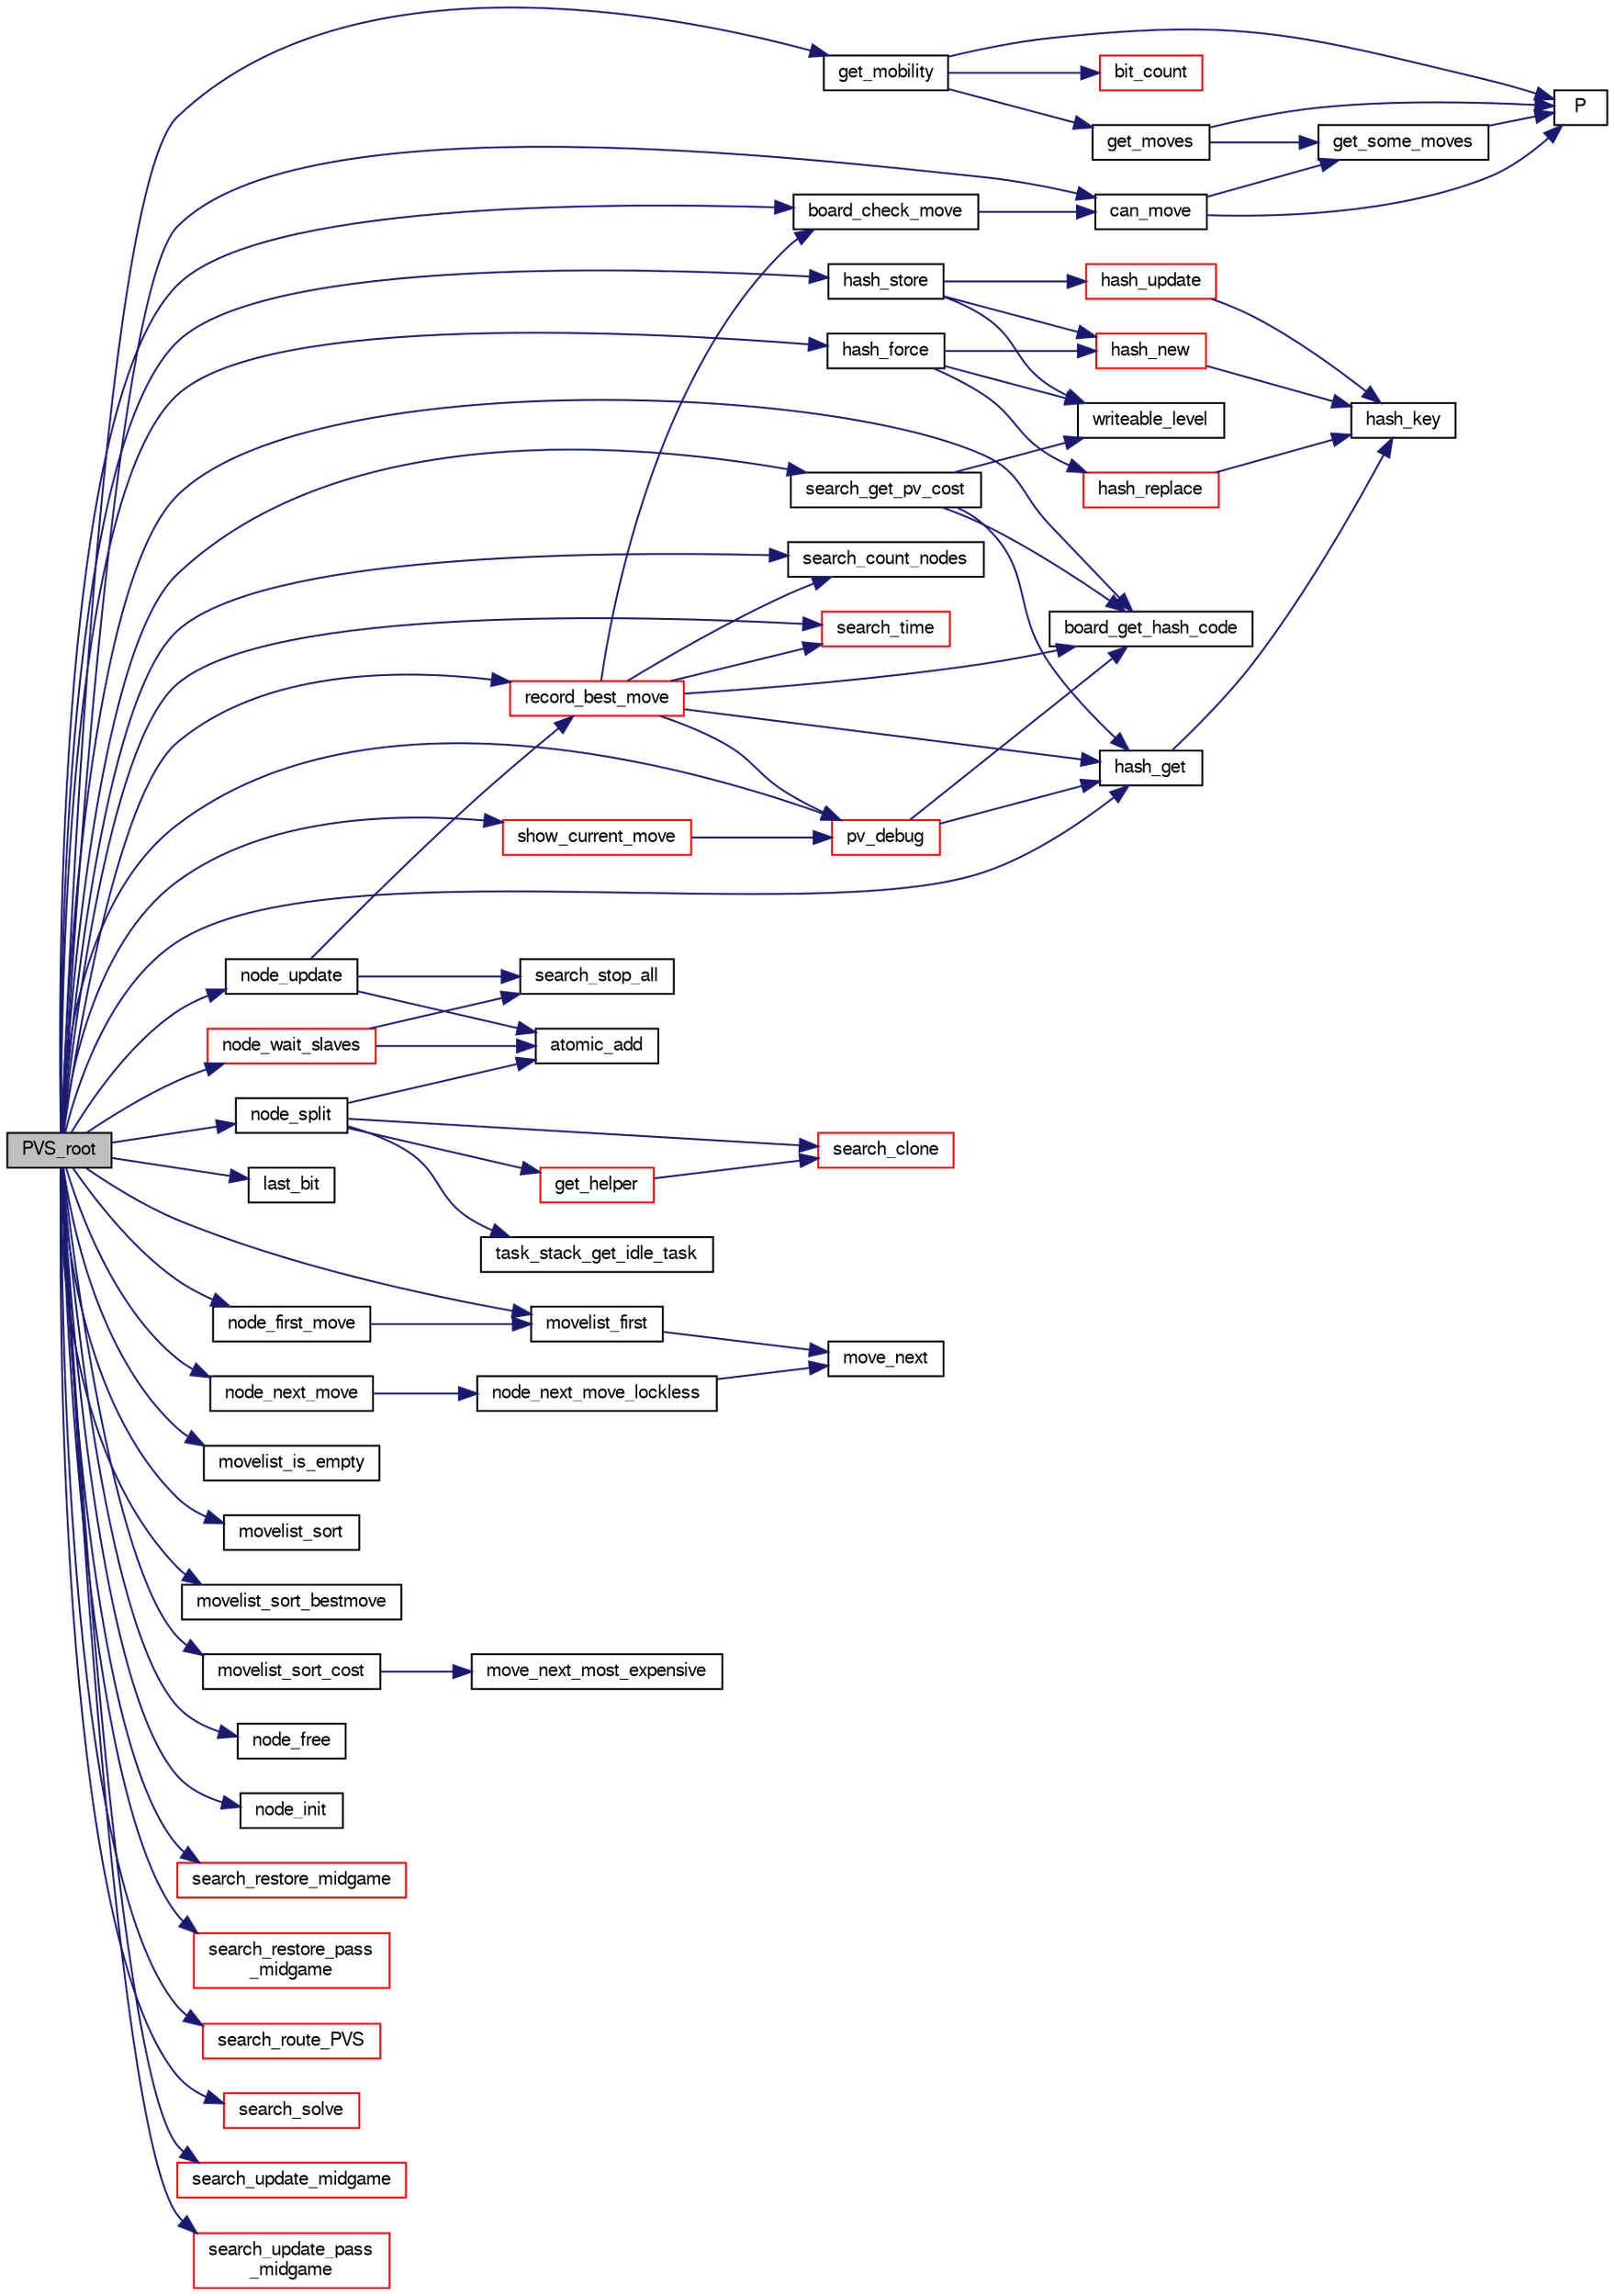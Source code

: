 digraph "PVS_root"
{
 // LATEX_PDF_SIZE
  bgcolor="transparent";
  edge [fontname="FreeSans",fontsize="10",labelfontname="FreeSans",labelfontsize="10"];
  node [fontname="FreeSans",fontsize="10",shape=record];
  rankdir="LR";
  Node1 [label="PVS_root",height=0.2,width=0.4,color="black", fillcolor="grey75", style="filled", fontcolor="black",tooltip="Principal Variation Search algorithm at the root of the tree."];
  Node1 -> Node2 [color="midnightblue",fontsize="10",style="solid",fontname="FreeSans"];
  Node2 [label="board_check_move",height=0.2,width=0.4,color="black",URL="$board_8c.html#a0461002c2a4fd95a361b6e1ee8637a65",tooltip="Check if a move is legal."];
  Node2 -> Node3 [color="midnightblue",fontsize="10",style="solid",fontname="FreeSans"];
  Node3 [label="can_move",height=0.2,width=0.4,color="black",URL="$board_8c.html#ae1a532d6eaa0e55357d0f4b9cd659b88",tooltip="Check if a player can move."];
  Node3 -> Node4 [color="midnightblue",fontsize="10",style="solid",fontname="FreeSans"];
  Node4 [label="get_some_moves",height=0.2,width=0.4,color="black",URL="$board_8c.html#a5db071e3e4d26a0b7d6425bb6333dd7f",tooltip="Get a part of the moves."];
  Node4 -> Node5 [color="midnightblue",fontsize="10",style="solid",fontname="FreeSans"];
  Node5 [label="P",height=0.2,width=0.4,color="black",URL="$generate__flip_8c.html#a11481f01e169aee1117c83a352c22222",tooltip=" "];
  Node3 -> Node5 [color="midnightblue",fontsize="10",style="solid",fontname="FreeSans"];
  Node1 -> Node6 [color="midnightblue",fontsize="10",style="solid",fontname="FreeSans"];
  Node6 [label="board_get_hash_code",height=0.2,width=0.4,color="black",URL="$board_8c.html#a0e6cff6e714bcb714e2b9b2d7b9fbec6",tooltip="Compute a hash code."];
  Node1 -> Node3 [color="midnightblue",fontsize="10",style="solid",fontname="FreeSans"];
  Node1 -> Node7 [color="midnightblue",fontsize="10",style="solid",fontname="FreeSans"];
  Node7 [label="get_mobility",height=0.2,width=0.4,color="black",URL="$board_8c.html#a7509639c4e49c56fe83b3d978580ed42",tooltip="Count legal moves."];
  Node7 -> Node8 [color="midnightblue",fontsize="10",style="solid",fontname="FreeSans"];
  Node8 [label="bit_count",height=0.2,width=0.4,color="red",URL="$bit_8c.html#a830fec0a90989da1f1900ff609b92167",tooltip="Count the number of bits set to one in an unsigned long long."];
  Node7 -> Node10 [color="midnightblue",fontsize="10",style="solid",fontname="FreeSans"];
  Node10 [label="get_moves",height=0.2,width=0.4,color="black",URL="$board_8c.html#a7610dc936a6aea22b3c5e162f722a7a1",tooltip="Get legal moves."];
  Node10 -> Node4 [color="midnightblue",fontsize="10",style="solid",fontname="FreeSans"];
  Node10 -> Node5 [color="midnightblue",fontsize="10",style="solid",fontname="FreeSans"];
  Node7 -> Node5 [color="midnightblue",fontsize="10",style="solid",fontname="FreeSans"];
  Node1 -> Node11 [color="midnightblue",fontsize="10",style="solid",fontname="FreeSans"];
  Node11 [label="hash_force",height=0.2,width=0.4,color="black",URL="$hash-lock-free_8c.html#afc49ea21f519e15381b02aabff9884f2",tooltip="Store an hashtable item."];
  Node11 -> Node12 [color="midnightblue",fontsize="10",style="solid",fontname="FreeSans"];
  Node12 [label="hash_new",height=0.2,width=0.4,color="red",URL="$hash-lock-free_8c.html#ad5221370b52335bbd99bc7032f212481",tooltip="Initialize a new hash table item."];
  Node12 -> Node14 [color="midnightblue",fontsize="10",style="solid",fontname="FreeSans"];
  Node14 [label="hash_key",height=0.2,width=0.4,color="black",URL="$hash-lock-free_8c.html#aeafd0b4e6665b357afcff5dd30723c15",tooltip="Transform hash data into a 64 bits key."];
  Node11 -> Node15 [color="midnightblue",fontsize="10",style="solid",fontname="FreeSans"];
  Node15 [label="hash_replace",height=0.2,width=0.4,color="red",URL="$hash-lock-free_8c.html#a0ac17ad576aeba6c72abda7497c9462b",tooltip="replace the hash entry."];
  Node15 -> Node14 [color="midnightblue",fontsize="10",style="solid",fontname="FreeSans"];
  Node11 -> Node16 [color="midnightblue",fontsize="10",style="solid",fontname="FreeSans"];
  Node16 [label="writeable_level",height=0.2,width=0.4,color="black",URL="$hash-lock-free_8c.html#aa41c220979591f6be05f9c30fae53261",tooltip="make a level from date, cost, depth & selectivity."];
  Node1 -> Node17 [color="midnightblue",fontsize="10",style="solid",fontname="FreeSans"];
  Node17 [label="hash_get",height=0.2,width=0.4,color="black",URL="$hash-lock-free_8c.html#a6f54ce833279fec9ac110dcce45565ad",tooltip="Find an hash table entry according to the evaluated board hash codes."];
  Node17 -> Node14 [color="midnightblue",fontsize="10",style="solid",fontname="FreeSans"];
  Node1 -> Node18 [color="midnightblue",fontsize="10",style="solid",fontname="FreeSans"];
  Node18 [label="hash_store",height=0.2,width=0.4,color="black",URL="$hash-lock-free_8c.html#ae70e5c17e3d2cf7fb49e085be7092843",tooltip="Store an hashtable item."];
  Node18 -> Node12 [color="midnightblue",fontsize="10",style="solid",fontname="FreeSans"];
  Node18 -> Node19 [color="midnightblue",fontsize="10",style="solid",fontname="FreeSans"];
  Node19 [label="hash_update",height=0.2,width=0.4,color="red",URL="$hash-lock-free_8c.html#a8cd45c12c1c253e7c40e12dd2b3a310c",tooltip="update the hash entry"];
  Node19 -> Node14 [color="midnightblue",fontsize="10",style="solid",fontname="FreeSans"];
  Node18 -> Node16 [color="midnightblue",fontsize="10",style="solid",fontname="FreeSans"];
  Node1 -> Node22 [color="midnightblue",fontsize="10",style="solid",fontname="FreeSans"];
  Node22 [label="last_bit",height=0.2,width=0.4,color="black",URL="$bit_8c.html#ad47d9158c952a78b9602c699ab6ece49",tooltip="Search the last bit set (same as log2())."];
  Node1 -> Node23 [color="midnightblue",fontsize="10",style="solid",fontname="FreeSans"];
  Node23 [label="movelist_first",height=0.2,width=0.4,color="black",URL="$move_8c.html#a344c538364b7077c15a57c8ec0c4a947",tooltip="Return the first move of the list."];
  Node23 -> Node24 [color="midnightblue",fontsize="10",style="solid",fontname="FreeSans"];
  Node24 [label="move_next",height=0.2,width=0.4,color="black",URL="$move_8c.html#a70f7e30cf2aa1dffdcde82ad10badab4",tooltip="Return the next move from the list."];
  Node1 -> Node25 [color="midnightblue",fontsize="10",style="solid",fontname="FreeSans"];
  Node25 [label="movelist_is_empty",height=0.2,width=0.4,color="black",URL="$move_8c.html#a13dc373d7c20c99db5dfbc1b70e20d15",tooltip="Check if the list is empty."];
  Node1 -> Node26 [color="midnightblue",fontsize="10",style="solid",fontname="FreeSans"];
  Node26 [label="movelist_sort",height=0.2,width=0.4,color="black",URL="$move_8c.html#a38bfc9e186591a76e2b3c673075effd3",tooltip="Sort all moves."];
  Node1 -> Node27 [color="midnightblue",fontsize="10",style="solid",fontname="FreeSans"];
  Node27 [label="movelist_sort_bestmove",height=0.2,width=0.4,color="black",URL="$move_8c.html#ad2306536a14105505fff95ceff97a0e0",tooltip="Sort a move as best."];
  Node1 -> Node28 [color="midnightblue",fontsize="10",style="solid",fontname="FreeSans"];
  Node28 [label="movelist_sort_cost",height=0.2,width=0.4,color="black",URL="$move_8c.html#a99797863eac278442243cec8fafb84bc",tooltip="Sort all moves except the first, based on move cost & hash_table storage."];
  Node28 -> Node29 [color="midnightblue",fontsize="10",style="solid",fontname="FreeSans"];
  Node29 [label="move_next_most_expensive",height=0.2,width=0.4,color="black",URL="$move_8c.html#ae76c2c177fe1aafe9d5be784f6a1f261",tooltip="Return the next best move from the list."];
  Node1 -> Node30 [color="midnightblue",fontsize="10",style="solid",fontname="FreeSans"];
  Node30 [label="node_first_move",height=0.2,width=0.4,color="black",URL="$ybwc_8c.html#add2247a628b88fd27119dfbe49a41111",tooltip="Get the first move of the move list."];
  Node30 -> Node23 [color="midnightblue",fontsize="10",style="solid",fontname="FreeSans"];
  Node1 -> Node31 [color="midnightblue",fontsize="10",style="solid",fontname="FreeSans"];
  Node31 [label="node_free",height=0.2,width=0.4,color="black",URL="$ybwc_8c.html#a9158549a90b34b758a3371f60e93a65b",tooltip="Free Resources allocated by a node."];
  Node1 -> Node32 [color="midnightblue",fontsize="10",style="solid",fontname="FreeSans"];
  Node32 [label="node_init",height=0.2,width=0.4,color="black",URL="$ybwc_8c.html#ad4a0c85671094fb20a59df4aed9202b5",tooltip="Initialize a node."];
  Node1 -> Node33 [color="midnightblue",fontsize="10",style="solid",fontname="FreeSans"];
  Node33 [label="node_next_move",height=0.2,width=0.4,color="black",URL="$ybwc_8c.html#a744689fe7920707e9cf5a4149be74b46",tooltip="Get the next move of the move list."];
  Node33 -> Node34 [color="midnightblue",fontsize="10",style="solid",fontname="FreeSans"];
  Node34 [label="node_next_move_lockless",height=0.2,width=0.4,color="black",URL="$ybwc_8c.html#afa0e58a0825e315ec77c2504f4f3f1fe",tooltip="Get the next move of the move list."];
  Node34 -> Node24 [color="midnightblue",fontsize="10",style="solid",fontname="FreeSans"];
  Node1 -> Node35 [color="midnightblue",fontsize="10",style="solid",fontname="FreeSans"];
  Node35 [label="node_split",height=0.2,width=0.4,color="black",URL="$ybwc_8c.html#a7dba05be5b187eb162b9311c91e22b38",tooltip="Node split."];
  Node35 -> Node36 [color="midnightblue",fontsize="10",style="solid",fontname="FreeSans"];
  Node36 [label="atomic_add",height=0.2,width=0.4,color="black",URL="$util_8h.html#a810a91328534783b77f0e95327f37270",tooltip=" "];
  Node35 -> Node37 [color="midnightblue",fontsize="10",style="solid",fontname="FreeSans"];
  Node37 [label="get_helper",height=0.2,width=0.4,color="red",URL="$ybwc_8c.html#af882b1bf581c1a2afc29dd8624478421",tooltip="Seek for & use an helper node."];
  Node37 -> Node38 [color="midnightblue",fontsize="10",style="solid",fontname="FreeSans"];
  Node38 [label="search_clone",height=0.2,width=0.4,color="red",URL="$search_8c.html#a7af3e3571b317c44cd1f669ec2eb4be8",tooltip="Clone a search for parallel search."];
  Node35 -> Node38 [color="midnightblue",fontsize="10",style="solid",fontname="FreeSans"];
  Node35 -> Node45 [color="midnightblue",fontsize="10",style="solid",fontname="FreeSans"];
  Node45 [label="task_stack_get_idle_task",height=0.2,width=0.4,color="black",URL="$ybwc_8c.html#a8d11f7bb4a76bc871550c8be50abdaf8",tooltip="Return, if available, an idle task."];
  Node1 -> Node46 [color="midnightblue",fontsize="10",style="solid",fontname="FreeSans"];
  Node46 [label="node_update",height=0.2,width=0.4,color="black",URL="$ybwc_8c.html#aaa3720f7191596fadf637ee6fddc8666",tooltip="Update a node."];
  Node46 -> Node36 [color="midnightblue",fontsize="10",style="solid",fontname="FreeSans"];
  Node46 -> Node47 [color="midnightblue",fontsize="10",style="solid",fontname="FreeSans"];
  Node47 [label="record_best_move",height=0.2,width=0.4,color="red",URL="$root_8c.html#ae557ecf41efe8b033969349603c765e2",tooltip="Record best move."];
  Node47 -> Node2 [color="midnightblue",fontsize="10",style="solid",fontname="FreeSans"];
  Node47 -> Node6 [color="midnightblue",fontsize="10",style="solid",fontname="FreeSans"];
  Node47 -> Node17 [color="midnightblue",fontsize="10",style="solid",fontname="FreeSans"];
  Node47 -> Node102 [color="midnightblue",fontsize="10",style="solid",fontname="FreeSans"];
  Node102 [label="pv_debug",height=0.2,width=0.4,color="red",URL="$root_8c.html#a8441d8c906b98e56eb99fcb351ce6a14",tooltip="Debug PV."];
  Node102 -> Node6 [color="midnightblue",fontsize="10",style="solid",fontname="FreeSans"];
  Node102 -> Node17 [color="midnightblue",fontsize="10",style="solid",fontname="FreeSans"];
  Node47 -> Node104 [color="midnightblue",fontsize="10",style="solid",fontname="FreeSans"];
  Node104 [label="search_count_nodes",height=0.2,width=0.4,color="black",URL="$search_8c.html#a66fbe49d1b42845bef2a07d0219a525c",tooltip="Return the number of nodes searched."];
  Node47 -> Node105 [color="midnightblue",fontsize="10",style="solid",fontname="FreeSans"];
  Node105 [label="search_time",height=0.2,width=0.4,color="red",URL="$search_8c.html#afcdfa9c4ac42ff535885efeb671ffe8d",tooltip="Return the time spent by the search."];
  Node46 -> Node108 [color="midnightblue",fontsize="10",style="solid",fontname="FreeSans"];
  Node108 [label="search_stop_all",height=0.2,width=0.4,color="black",URL="$search_8c.html#ad775910af78c46412b5ee4b8bc887b67",tooltip="Stop the search."];
  Node1 -> Node109 [color="midnightblue",fontsize="10",style="solid",fontname="FreeSans"];
  Node109 [label="node_wait_slaves",height=0.2,width=0.4,color="red",URL="$ybwc_8c.html#a6cab65bf7dade2f8653a2e3276b89c78",tooltip="Wait for slaves termination."];
  Node109 -> Node36 [color="midnightblue",fontsize="10",style="solid",fontname="FreeSans"];
  Node109 -> Node108 [color="midnightblue",fontsize="10",style="solid",fontname="FreeSans"];
  Node1 -> Node102 [color="midnightblue",fontsize="10",style="solid",fontname="FreeSans"];
  Node1 -> Node47 [color="midnightblue",fontsize="10",style="solid",fontname="FreeSans"];
  Node1 -> Node104 [color="midnightblue",fontsize="10",style="solid",fontname="FreeSans"];
  Node1 -> Node138 [color="midnightblue",fontsize="10",style="solid",fontname="FreeSans"];
  Node138 [label="search_get_pv_cost",height=0.2,width=0.4,color="black",URL="$root_8c.html#a21c11cfc3f9cd40ca89f876ff7ecadeb",tooltip="Compute a cost as a combination of node count, depth, etc. from hash_table."];
  Node138 -> Node6 [color="midnightblue",fontsize="10",style="solid",fontname="FreeSans"];
  Node138 -> Node17 [color="midnightblue",fontsize="10",style="solid",fontname="FreeSans"];
  Node138 -> Node16 [color="midnightblue",fontsize="10",style="solid",fontname="FreeSans"];
  Node1 -> Node86 [color="midnightblue",fontsize="10",style="solid",fontname="FreeSans"];
  Node86 [label="search_restore_midgame",height=0.2,width=0.4,color="red",URL="$search_8c.html#a8ee87f18a6108894aecb6f0cda99fcf8",tooltip="Restore the search state as before a move."];
  Node1 -> Node78 [color="midnightblue",fontsize="10",style="solid",fontname="FreeSans"];
  Node78 [label="search_restore_pass\l_midgame",height=0.2,width=0.4,color="red",URL="$search_8c.html#a5e9707f0c579c46996fba87fedecb58c",tooltip="Update the search state after a passing move."];
  Node1 -> Node141 [color="midnightblue",fontsize="10",style="solid",fontname="FreeSans"];
  Node141 [label="search_route_PVS",height=0.2,width=0.4,color="red",URL="$root_8c.html#ab2e5830644a88819b823d90fd9878d4d",tooltip="Reroute the PVS between midgame,endgame or terminal PVS."];
  Node1 -> Node81 [color="midnightblue",fontsize="10",style="solid",fontname="FreeSans"];
  Node81 [label="search_solve",height=0.2,width=0.4,color="red",URL="$endgame_8c.html#a94a89fc327a63ea97d5e30c7c981a2aa",tooltip="Get the final score."];
  Node1 -> Node105 [color="midnightblue",fontsize="10",style="solid",fontname="FreeSans"];
  Node1 -> Node89 [color="midnightblue",fontsize="10",style="solid",fontname="FreeSans"];
  Node89 [label="search_update_midgame",height=0.2,width=0.4,color="red",URL="$search_8c.html#a985ef3449348437e273c1d5c74ae74f6",tooltip="Update the search state after a move."];
  Node1 -> Node83 [color="midnightblue",fontsize="10",style="solid",fontname="FreeSans"];
  Node83 [label="search_update_pass\l_midgame",height=0.2,width=0.4,color="red",URL="$search_8c.html#af34e8681551a63ca25390b3c87bbf9f7",tooltip="Update the search state after a passing move."];
  Node1 -> Node140 [color="midnightblue",fontsize="10",style="solid",fontname="FreeSans"];
  Node140 [label="show_current_move",height=0.2,width=0.4,color="red",URL="$root_8c.html#aa321c37f43d4be74003cc093bae04c0a",tooltip=" "];
  Node140 -> Node102 [color="midnightblue",fontsize="10",style="solid",fontname="FreeSans"];
}
